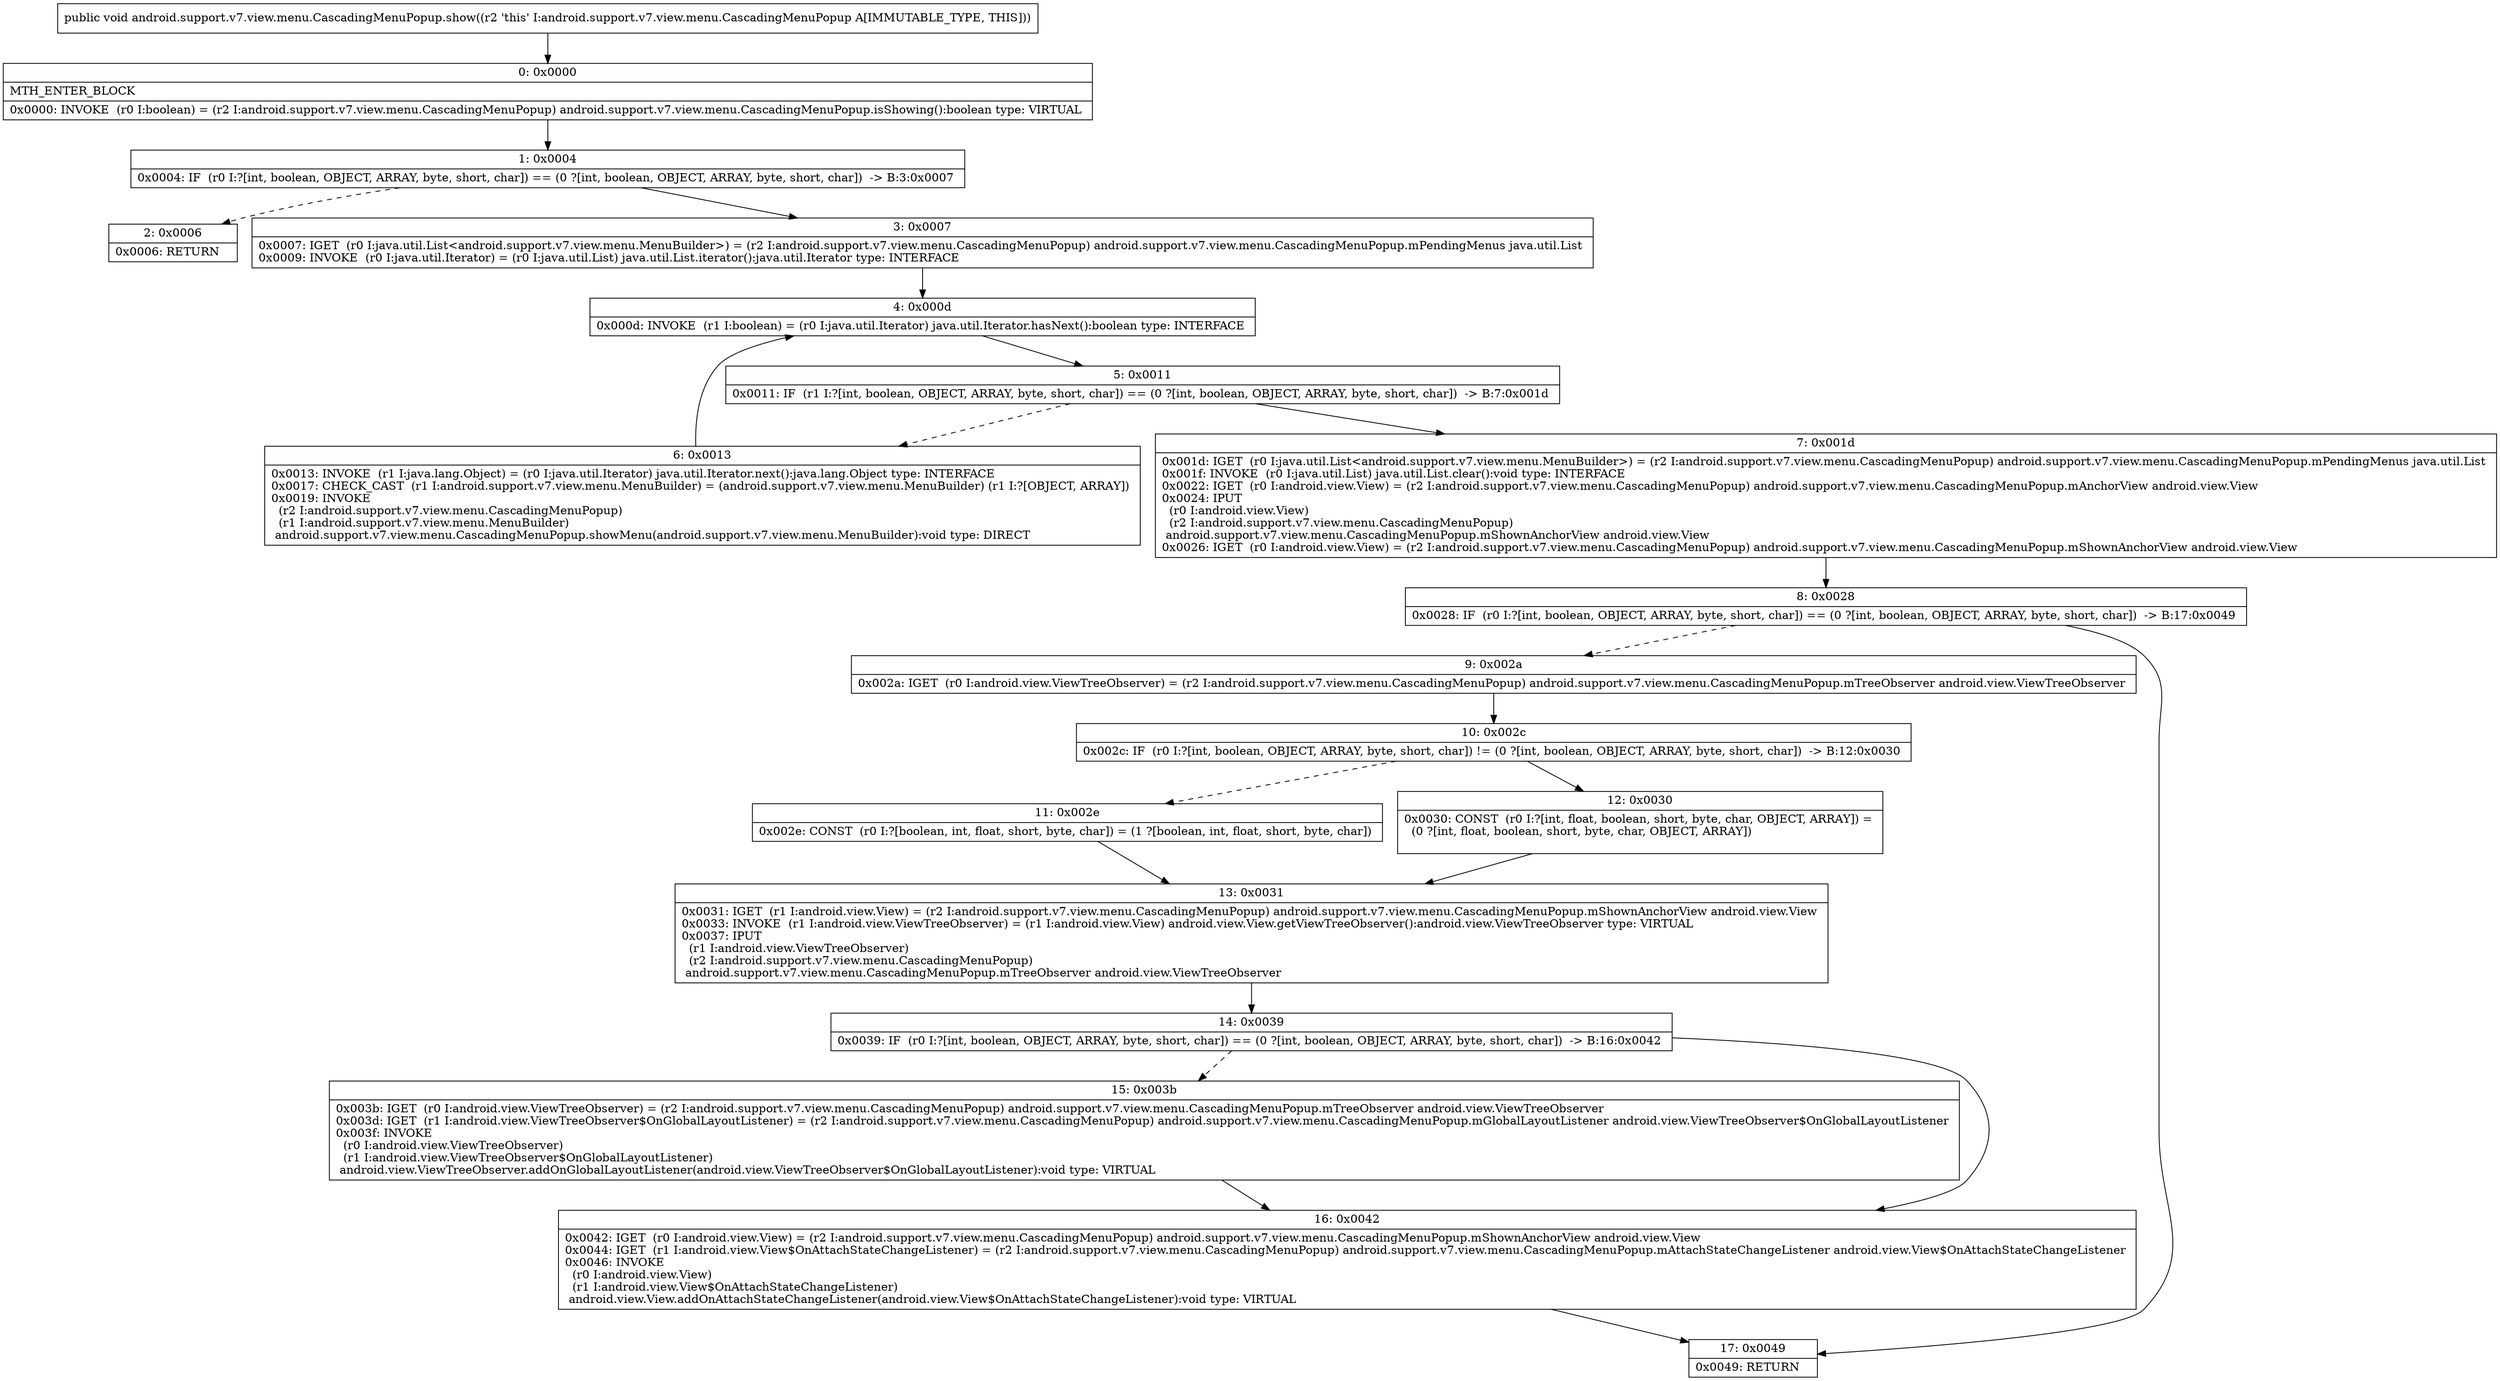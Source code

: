digraph "CFG forandroid.support.v7.view.menu.CascadingMenuPopup.show()V" {
Node_0 [shape=record,label="{0\:\ 0x0000|MTH_ENTER_BLOCK\l|0x0000: INVOKE  (r0 I:boolean) = (r2 I:android.support.v7.view.menu.CascadingMenuPopup) android.support.v7.view.menu.CascadingMenuPopup.isShowing():boolean type: VIRTUAL \l}"];
Node_1 [shape=record,label="{1\:\ 0x0004|0x0004: IF  (r0 I:?[int, boolean, OBJECT, ARRAY, byte, short, char]) == (0 ?[int, boolean, OBJECT, ARRAY, byte, short, char])  \-\> B:3:0x0007 \l}"];
Node_2 [shape=record,label="{2\:\ 0x0006|0x0006: RETURN   \l}"];
Node_3 [shape=record,label="{3\:\ 0x0007|0x0007: IGET  (r0 I:java.util.List\<android.support.v7.view.menu.MenuBuilder\>) = (r2 I:android.support.v7.view.menu.CascadingMenuPopup) android.support.v7.view.menu.CascadingMenuPopup.mPendingMenus java.util.List \l0x0009: INVOKE  (r0 I:java.util.Iterator) = (r0 I:java.util.List) java.util.List.iterator():java.util.Iterator type: INTERFACE \l}"];
Node_4 [shape=record,label="{4\:\ 0x000d|0x000d: INVOKE  (r1 I:boolean) = (r0 I:java.util.Iterator) java.util.Iterator.hasNext():boolean type: INTERFACE \l}"];
Node_5 [shape=record,label="{5\:\ 0x0011|0x0011: IF  (r1 I:?[int, boolean, OBJECT, ARRAY, byte, short, char]) == (0 ?[int, boolean, OBJECT, ARRAY, byte, short, char])  \-\> B:7:0x001d \l}"];
Node_6 [shape=record,label="{6\:\ 0x0013|0x0013: INVOKE  (r1 I:java.lang.Object) = (r0 I:java.util.Iterator) java.util.Iterator.next():java.lang.Object type: INTERFACE \l0x0017: CHECK_CAST  (r1 I:android.support.v7.view.menu.MenuBuilder) = (android.support.v7.view.menu.MenuBuilder) (r1 I:?[OBJECT, ARRAY]) \l0x0019: INVOKE  \l  (r2 I:android.support.v7.view.menu.CascadingMenuPopup)\l  (r1 I:android.support.v7.view.menu.MenuBuilder)\l android.support.v7.view.menu.CascadingMenuPopup.showMenu(android.support.v7.view.menu.MenuBuilder):void type: DIRECT \l}"];
Node_7 [shape=record,label="{7\:\ 0x001d|0x001d: IGET  (r0 I:java.util.List\<android.support.v7.view.menu.MenuBuilder\>) = (r2 I:android.support.v7.view.menu.CascadingMenuPopup) android.support.v7.view.menu.CascadingMenuPopup.mPendingMenus java.util.List \l0x001f: INVOKE  (r0 I:java.util.List) java.util.List.clear():void type: INTERFACE \l0x0022: IGET  (r0 I:android.view.View) = (r2 I:android.support.v7.view.menu.CascadingMenuPopup) android.support.v7.view.menu.CascadingMenuPopup.mAnchorView android.view.View \l0x0024: IPUT  \l  (r0 I:android.view.View)\l  (r2 I:android.support.v7.view.menu.CascadingMenuPopup)\l android.support.v7.view.menu.CascadingMenuPopup.mShownAnchorView android.view.View \l0x0026: IGET  (r0 I:android.view.View) = (r2 I:android.support.v7.view.menu.CascadingMenuPopup) android.support.v7.view.menu.CascadingMenuPopup.mShownAnchorView android.view.View \l}"];
Node_8 [shape=record,label="{8\:\ 0x0028|0x0028: IF  (r0 I:?[int, boolean, OBJECT, ARRAY, byte, short, char]) == (0 ?[int, boolean, OBJECT, ARRAY, byte, short, char])  \-\> B:17:0x0049 \l}"];
Node_9 [shape=record,label="{9\:\ 0x002a|0x002a: IGET  (r0 I:android.view.ViewTreeObserver) = (r2 I:android.support.v7.view.menu.CascadingMenuPopup) android.support.v7.view.menu.CascadingMenuPopup.mTreeObserver android.view.ViewTreeObserver \l}"];
Node_10 [shape=record,label="{10\:\ 0x002c|0x002c: IF  (r0 I:?[int, boolean, OBJECT, ARRAY, byte, short, char]) != (0 ?[int, boolean, OBJECT, ARRAY, byte, short, char])  \-\> B:12:0x0030 \l}"];
Node_11 [shape=record,label="{11\:\ 0x002e|0x002e: CONST  (r0 I:?[boolean, int, float, short, byte, char]) = (1 ?[boolean, int, float, short, byte, char]) \l}"];
Node_12 [shape=record,label="{12\:\ 0x0030|0x0030: CONST  (r0 I:?[int, float, boolean, short, byte, char, OBJECT, ARRAY]) = \l  (0 ?[int, float, boolean, short, byte, char, OBJECT, ARRAY])\l \l}"];
Node_13 [shape=record,label="{13\:\ 0x0031|0x0031: IGET  (r1 I:android.view.View) = (r2 I:android.support.v7.view.menu.CascadingMenuPopup) android.support.v7.view.menu.CascadingMenuPopup.mShownAnchorView android.view.View \l0x0033: INVOKE  (r1 I:android.view.ViewTreeObserver) = (r1 I:android.view.View) android.view.View.getViewTreeObserver():android.view.ViewTreeObserver type: VIRTUAL \l0x0037: IPUT  \l  (r1 I:android.view.ViewTreeObserver)\l  (r2 I:android.support.v7.view.menu.CascadingMenuPopup)\l android.support.v7.view.menu.CascadingMenuPopup.mTreeObserver android.view.ViewTreeObserver \l}"];
Node_14 [shape=record,label="{14\:\ 0x0039|0x0039: IF  (r0 I:?[int, boolean, OBJECT, ARRAY, byte, short, char]) == (0 ?[int, boolean, OBJECT, ARRAY, byte, short, char])  \-\> B:16:0x0042 \l}"];
Node_15 [shape=record,label="{15\:\ 0x003b|0x003b: IGET  (r0 I:android.view.ViewTreeObserver) = (r2 I:android.support.v7.view.menu.CascadingMenuPopup) android.support.v7.view.menu.CascadingMenuPopup.mTreeObserver android.view.ViewTreeObserver \l0x003d: IGET  (r1 I:android.view.ViewTreeObserver$OnGlobalLayoutListener) = (r2 I:android.support.v7.view.menu.CascadingMenuPopup) android.support.v7.view.menu.CascadingMenuPopup.mGlobalLayoutListener android.view.ViewTreeObserver$OnGlobalLayoutListener \l0x003f: INVOKE  \l  (r0 I:android.view.ViewTreeObserver)\l  (r1 I:android.view.ViewTreeObserver$OnGlobalLayoutListener)\l android.view.ViewTreeObserver.addOnGlobalLayoutListener(android.view.ViewTreeObserver$OnGlobalLayoutListener):void type: VIRTUAL \l}"];
Node_16 [shape=record,label="{16\:\ 0x0042|0x0042: IGET  (r0 I:android.view.View) = (r2 I:android.support.v7.view.menu.CascadingMenuPopup) android.support.v7.view.menu.CascadingMenuPopup.mShownAnchorView android.view.View \l0x0044: IGET  (r1 I:android.view.View$OnAttachStateChangeListener) = (r2 I:android.support.v7.view.menu.CascadingMenuPopup) android.support.v7.view.menu.CascadingMenuPopup.mAttachStateChangeListener android.view.View$OnAttachStateChangeListener \l0x0046: INVOKE  \l  (r0 I:android.view.View)\l  (r1 I:android.view.View$OnAttachStateChangeListener)\l android.view.View.addOnAttachStateChangeListener(android.view.View$OnAttachStateChangeListener):void type: VIRTUAL \l}"];
Node_17 [shape=record,label="{17\:\ 0x0049|0x0049: RETURN   \l}"];
MethodNode[shape=record,label="{public void android.support.v7.view.menu.CascadingMenuPopup.show((r2 'this' I:android.support.v7.view.menu.CascadingMenuPopup A[IMMUTABLE_TYPE, THIS])) }"];
MethodNode -> Node_0;
Node_0 -> Node_1;
Node_1 -> Node_2[style=dashed];
Node_1 -> Node_3;
Node_3 -> Node_4;
Node_4 -> Node_5;
Node_5 -> Node_6[style=dashed];
Node_5 -> Node_7;
Node_6 -> Node_4;
Node_7 -> Node_8;
Node_8 -> Node_9[style=dashed];
Node_8 -> Node_17;
Node_9 -> Node_10;
Node_10 -> Node_11[style=dashed];
Node_10 -> Node_12;
Node_11 -> Node_13;
Node_12 -> Node_13;
Node_13 -> Node_14;
Node_14 -> Node_15[style=dashed];
Node_14 -> Node_16;
Node_15 -> Node_16;
Node_16 -> Node_17;
}

